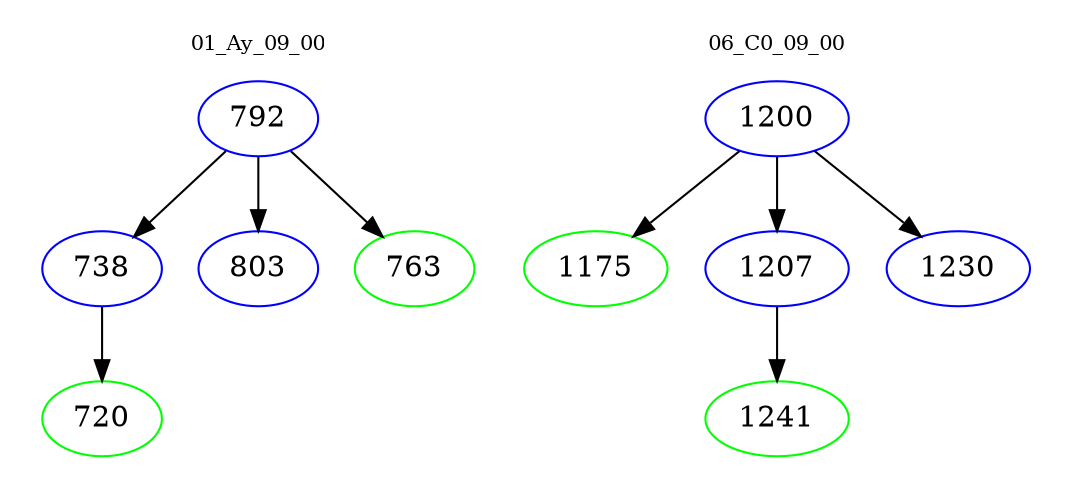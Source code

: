 digraph{
subgraph cluster_0 {
color = white
label = "01_Ay_09_00";
fontsize=10;
T0_792 [label="792", color="blue"]
T0_792 -> T0_738 [color="black"]
T0_738 [label="738", color="blue"]
T0_738 -> T0_720 [color="black"]
T0_720 [label="720", color="green"]
T0_792 -> T0_803 [color="black"]
T0_803 [label="803", color="blue"]
T0_792 -> T0_763 [color="black"]
T0_763 [label="763", color="green"]
}
subgraph cluster_1 {
color = white
label = "06_C0_09_00";
fontsize=10;
T1_1200 [label="1200", color="blue"]
T1_1200 -> T1_1175 [color="black"]
T1_1175 [label="1175", color="green"]
T1_1200 -> T1_1207 [color="black"]
T1_1207 [label="1207", color="blue"]
T1_1207 -> T1_1241 [color="black"]
T1_1241 [label="1241", color="green"]
T1_1200 -> T1_1230 [color="black"]
T1_1230 [label="1230", color="blue"]
}
}
